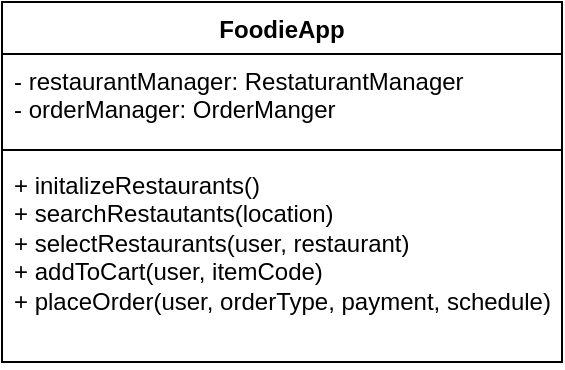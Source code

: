 <mxfile version="28.2.1">
  <diagram name="Page-1" id="VXH-MlqTy1XFyOx0HmLo">
    <mxGraphModel dx="935" dy="527" grid="1" gridSize="10" guides="1" tooltips="1" connect="1" arrows="1" fold="1" page="1" pageScale="1" pageWidth="850" pageHeight="1100" math="0" shadow="0">
      <root>
        <mxCell id="0" />
        <mxCell id="1" parent="0" />
        <mxCell id="xbIGvQ9XlHBeUXYCTAKV-1" value="FoodieApp" style="swimlane;fontStyle=1;align=center;verticalAlign=top;childLayout=stackLayout;horizontal=1;startSize=26;horizontalStack=0;resizeParent=1;resizeParentMax=0;resizeLast=0;collapsible=1;marginBottom=0;whiteSpace=wrap;html=1;" vertex="1" parent="1">
          <mxGeometry x="340" y="100" width="280" height="180" as="geometry" />
        </mxCell>
        <mxCell id="xbIGvQ9XlHBeUXYCTAKV-2" value="- restaurantManager: RestaturantManager&lt;div&gt;- orderManager: OrderManger&lt;/div&gt;" style="text;strokeColor=none;fillColor=none;align=left;verticalAlign=top;spacingLeft=4;spacingRight=4;overflow=hidden;rotatable=0;points=[[0,0.5],[1,0.5]];portConstraint=eastwest;whiteSpace=wrap;html=1;" vertex="1" parent="xbIGvQ9XlHBeUXYCTAKV-1">
          <mxGeometry y="26" width="280" height="44" as="geometry" />
        </mxCell>
        <mxCell id="xbIGvQ9XlHBeUXYCTAKV-3" value="" style="line;strokeWidth=1;fillColor=none;align=left;verticalAlign=middle;spacingTop=-1;spacingLeft=3;spacingRight=3;rotatable=0;labelPosition=right;points=[];portConstraint=eastwest;strokeColor=inherit;" vertex="1" parent="xbIGvQ9XlHBeUXYCTAKV-1">
          <mxGeometry y="70" width="280" height="8" as="geometry" />
        </mxCell>
        <mxCell id="xbIGvQ9XlHBeUXYCTAKV-4" value="+ initalizeRestaurants()&lt;br&gt;+ searchRestautants(location)&lt;div&gt;+ selectRestaurants(user, restaurant)&lt;/div&gt;&lt;div&gt;+&amp;nbsp;&lt;span style=&quot;background-color: rgb(255, 255, 255); color: light-dark(rgb(0, 0, 0), rgb(255, 255, 255));&quot;&gt;addToCart(user, itemCode)&lt;/span&gt;&lt;/div&gt;&lt;div&gt;&lt;span style=&quot;background-color: rgb(255, 255, 255); color: light-dark(rgb(0, 0, 0), rgb(255, 255, 255));&quot;&gt;+ placeOrder(user, orderType, payment, schedule)&lt;/span&gt;&lt;/div&gt;&lt;div&gt;&lt;span style=&quot;background-color: rgb(255, 255, 255); color: light-dark(rgb(0, 0, 0), rgb(255, 255, 255));&quot;&gt;&lt;/span&gt;&lt;/div&gt;&lt;div&gt;&lt;span style=&quot;background-color: rgb(255, 255, 255); color: light-dark(rgb(0, 0, 0), rgb(255, 255, 255));&quot;&gt;&lt;/span&gt;&lt;/div&gt;&lt;div&gt;&lt;span style=&quot;background-color: rgb(255, 255, 255); color: light-dark(rgb(0, 0, 0), rgb(255, 255, 255));&quot;&gt;&lt;/span&gt;&lt;/div&gt;&lt;div&gt;&lt;span style=&quot;background-color: rgb(255, 255, 255); color: light-dark(rgb(0, 0, 0), rgb(255, 255, 255));&quot;&gt;&lt;/span&gt;&lt;/div&gt;&lt;div&gt;&lt;span style=&quot;background-color: rgb(255, 255, 255); color: light-dark(rgb(0, 0, 0), rgb(255, 255, 255));&quot;&gt;&lt;/span&gt;&lt;/div&gt;&lt;div&gt;&lt;/div&gt;" style="text;strokeColor=none;fillColor=none;align=left;verticalAlign=top;spacingLeft=4;spacingRight=4;overflow=hidden;rotatable=0;points=[[0,0.5],[1,0.5]];portConstraint=eastwest;whiteSpace=wrap;html=1;" vertex="1" parent="xbIGvQ9XlHBeUXYCTAKV-1">
          <mxGeometry y="78" width="280" height="102" as="geometry" />
        </mxCell>
      </root>
    </mxGraphModel>
  </diagram>
</mxfile>
